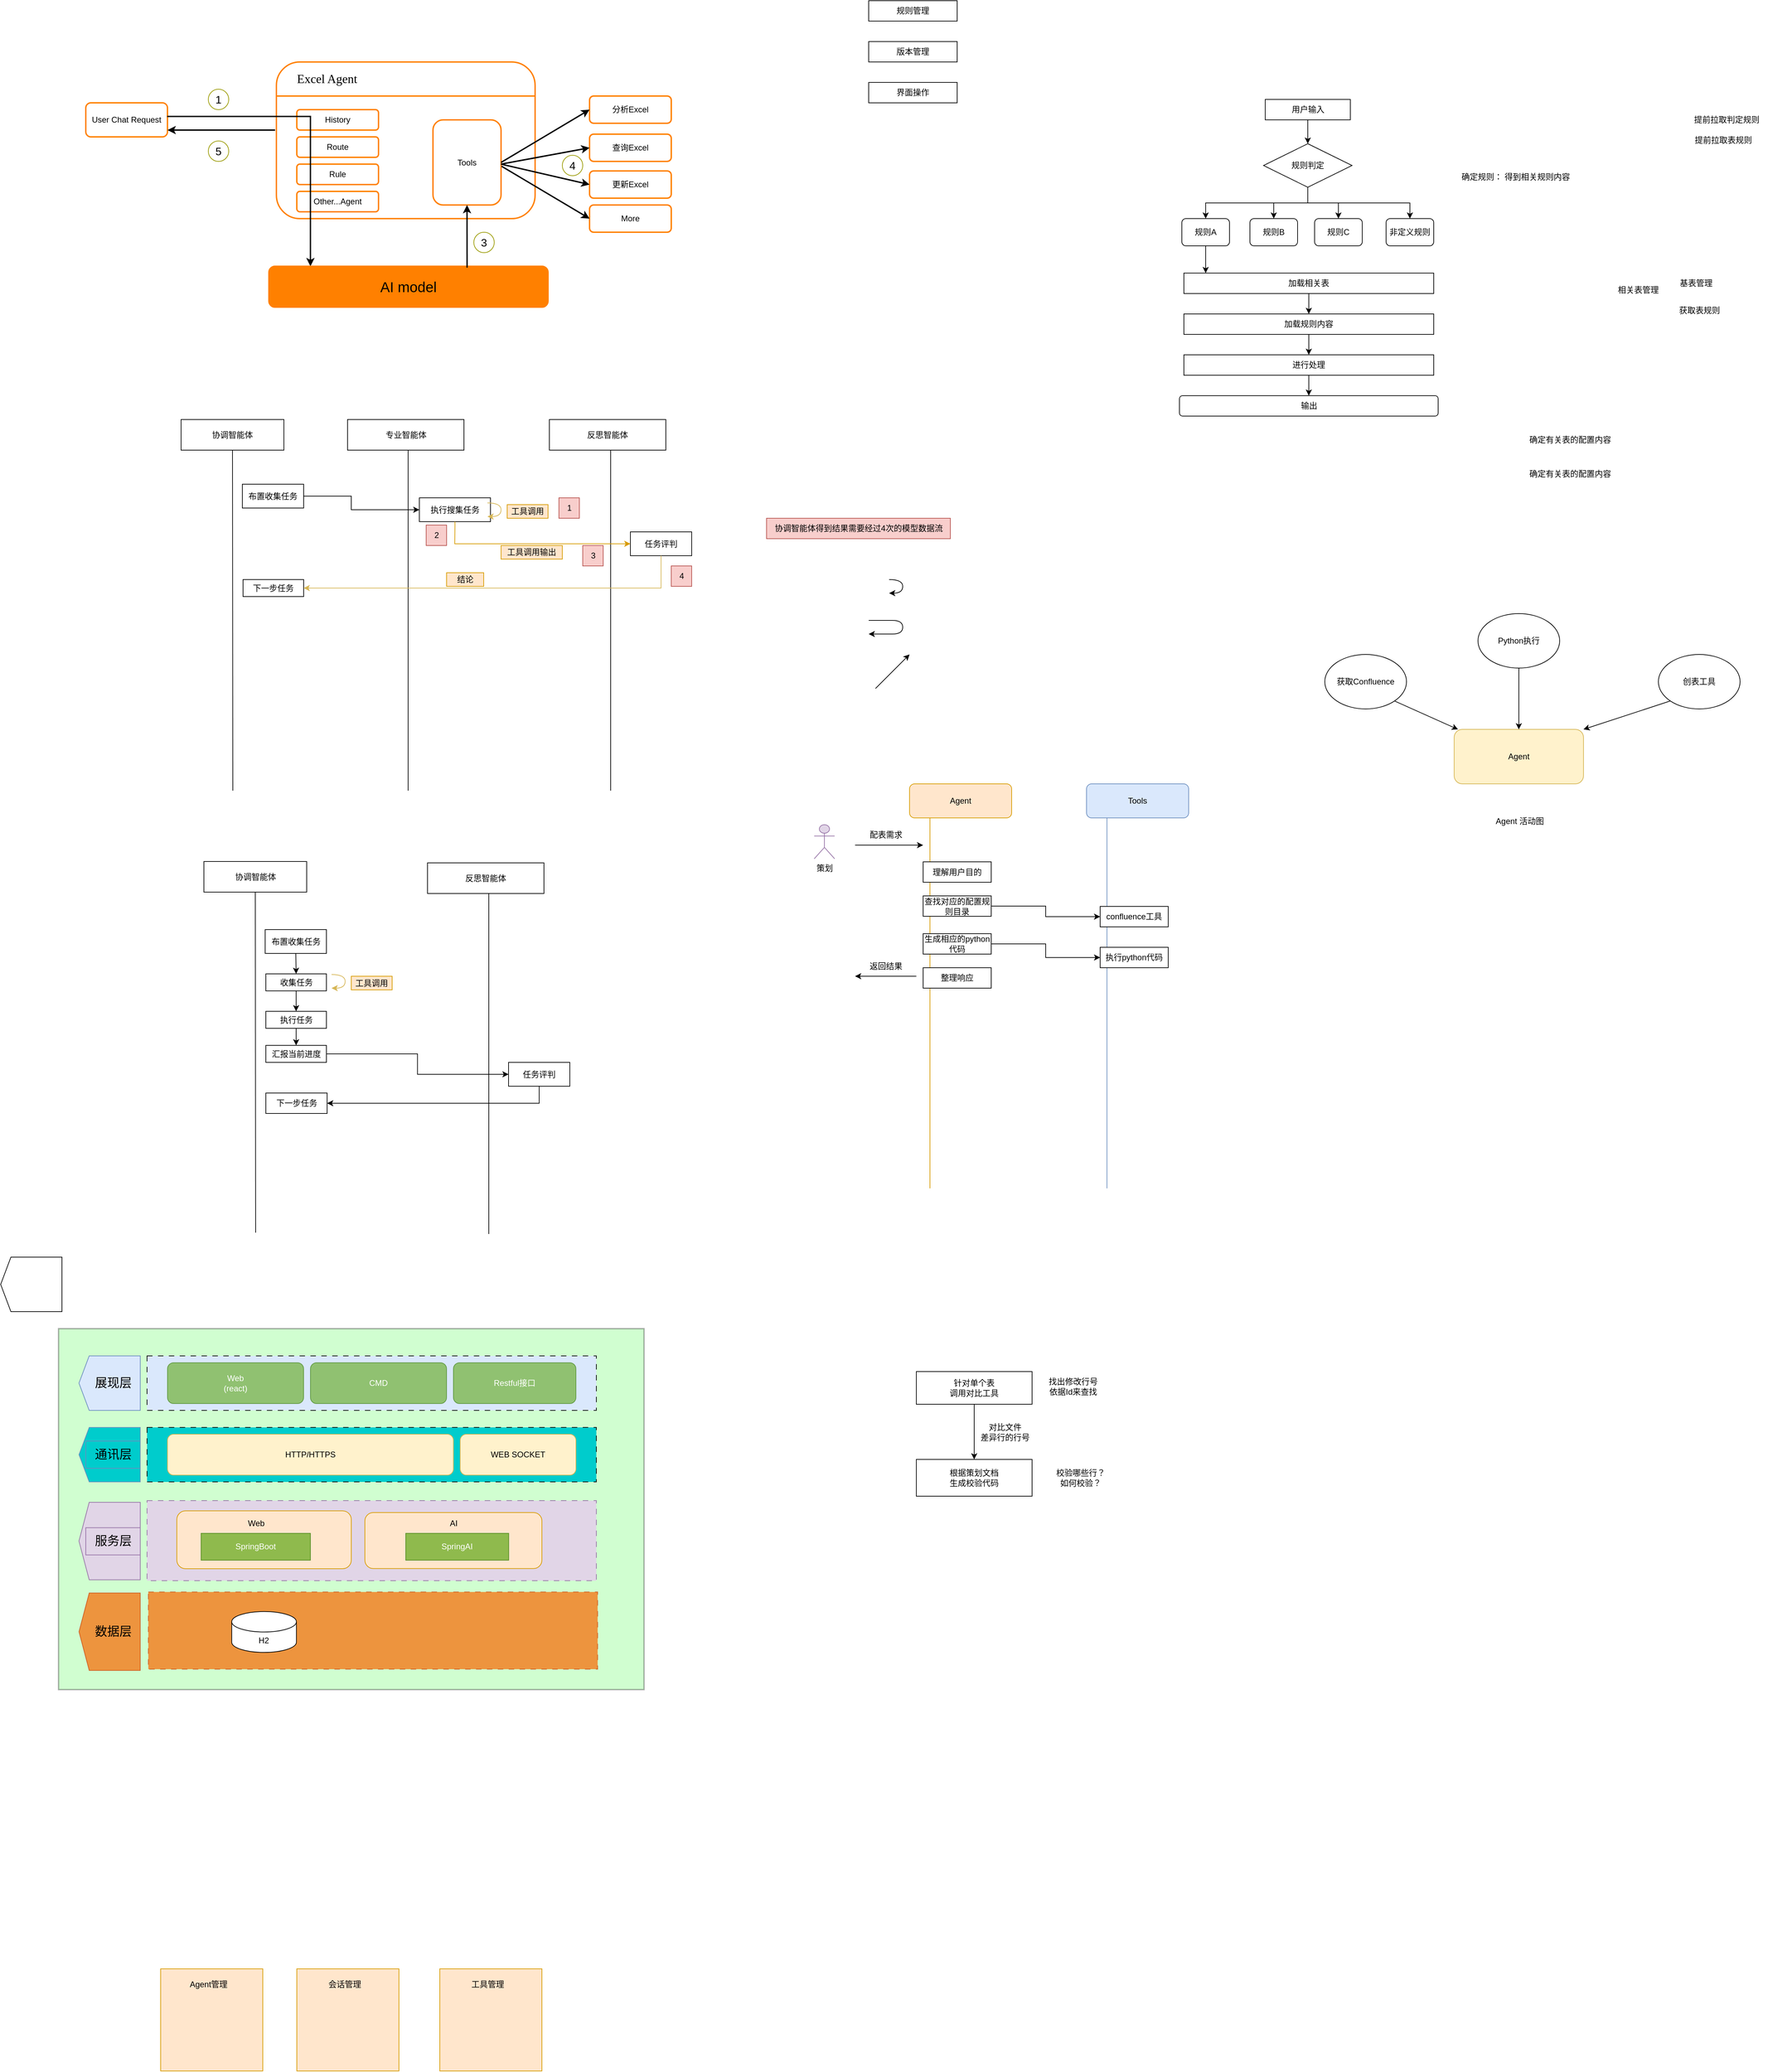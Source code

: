 <mxfile version="28.0.6">
  <diagram name="第 1 页" id="lMS9jua2yjPciFoXlcF-">
    <mxGraphModel dx="1426" dy="751" grid="0" gridSize="10" guides="1" tooltips="1" connect="1" arrows="1" fold="1" page="1" pageScale="1" pageWidth="4681" pageHeight="3300" math="0" shadow="0">
      <root>
        <mxCell id="0" />
        <mxCell id="1" parent="0" />
        <mxCell id="2_Mty83IuTYaTWN7wXRP-2" value="User Chat Request" style="rounded=1;whiteSpace=wrap;html=1;strokeColor=#FF8000;strokeWidth=2;" parent="1" vertex="1">
          <mxGeometry x="190" y="240" width="120" height="50" as="geometry" />
        </mxCell>
        <mxCell id="2_Mty83IuTYaTWN7wXRP-6" value="" style="group;fillColor=none;fillStyle=dashed;" parent="1" vertex="1" connectable="0">
          <mxGeometry x="470" y="180" width="380" height="230" as="geometry" />
        </mxCell>
        <mxCell id="2_Mty83IuTYaTWN7wXRP-4" value="" style="rounded=1;whiteSpace=wrap;html=1;strokeColor=#FF8000;strokeWidth=2;" parent="2_Mty83IuTYaTWN7wXRP-6" vertex="1">
          <mxGeometry width="380" height="230" as="geometry" />
        </mxCell>
        <mxCell id="2_Mty83IuTYaTWN7wXRP-5" value="" style="endArrow=none;html=1;rounded=0;strokeColor=#FF8000;strokeWidth=2;" parent="2_Mty83IuTYaTWN7wXRP-6" edge="1">
          <mxGeometry width="50" height="50" relative="1" as="geometry">
            <mxPoint y="50.003" as="sourcePoint" />
            <mxPoint x="380" y="50.003" as="targetPoint" />
          </mxGeometry>
        </mxCell>
        <mxCell id="2_Mty83IuTYaTWN7wXRP-7" value="&lt;font style=&quot;font-size: 18px;&quot;&gt;Excel Agent&lt;/font&gt;" style="text;html=1;align=center;verticalAlign=middle;resizable=0;points=[];autosize=1;strokeColor=none;fillColor=none;fontSize=15;fontFamily=Verdana;" parent="2_Mty83IuTYaTWN7wXRP-6" vertex="1">
          <mxGeometry x="9" y="5" width="130" height="40" as="geometry" />
        </mxCell>
        <mxCell id="2_Mty83IuTYaTWN7wXRP-14" value="Route" style="rounded=1;whiteSpace=wrap;html=1;strokeColor=#FF8000;strokeWidth=2;" parent="2_Mty83IuTYaTWN7wXRP-6" vertex="1">
          <mxGeometry x="30" y="110" width="120" height="30" as="geometry" />
        </mxCell>
        <mxCell id="2_Mty83IuTYaTWN7wXRP-15" value="Rule" style="rounded=1;whiteSpace=wrap;html=1;strokeColor=#FF8000;strokeWidth=2;" parent="2_Mty83IuTYaTWN7wXRP-6" vertex="1">
          <mxGeometry x="30" y="150" width="120" height="30" as="geometry" />
        </mxCell>
        <mxCell id="2_Mty83IuTYaTWN7wXRP-16" value="Other...Agent" style="rounded=1;whiteSpace=wrap;html=1;strokeColor=#FF8000;strokeWidth=2;" parent="2_Mty83IuTYaTWN7wXRP-6" vertex="1">
          <mxGeometry x="30" y="190" width="120" height="30" as="geometry" />
        </mxCell>
        <mxCell id="2_Mty83IuTYaTWN7wXRP-17" value="History" style="rounded=1;whiteSpace=wrap;html=1;strokeColor=#FF8000;strokeWidth=2;fillColor=none;" parent="2_Mty83IuTYaTWN7wXRP-6" vertex="1">
          <mxGeometry x="30" y="70" width="120" height="30" as="geometry" />
        </mxCell>
        <mxCell id="2_Mty83IuTYaTWN7wXRP-19" value="Tools" style="rounded=1;whiteSpace=wrap;html=1;strokeColor=#FF8000;strokeWidth=2;" parent="2_Mty83IuTYaTWN7wXRP-6" vertex="1">
          <mxGeometry x="230" y="85" width="100" height="125" as="geometry" />
        </mxCell>
        <mxCell id="2_Mty83IuTYaTWN7wXRP-18" value="" style="endArrow=classic;html=1;rounded=0;edgeStyle=orthogonalEdgeStyle;strokeWidth=2;exitX=0.996;exitY=0.399;exitDx=0;exitDy=0;exitPerimeter=0;" parent="1" source="2_Mty83IuTYaTWN7wXRP-2" edge="1">
          <mxGeometry width="50" height="50" relative="1" as="geometry">
            <mxPoint x="330" y="260" as="sourcePoint" />
            <mxPoint x="520" y="480" as="targetPoint" />
            <Array as="points">
              <mxPoint x="520" y="260" />
            </Array>
          </mxGeometry>
        </mxCell>
        <mxCell id="2_Mty83IuTYaTWN7wXRP-12" value="&lt;font style=&quot;font-size: 21px;&quot;&gt;AI model&lt;/font&gt;" style="rounded=1;whiteSpace=wrap;html=1;strokeColor=#FF8000;strokeWidth=2;fillColor=#FF8000;" parent="1" vertex="1">
          <mxGeometry x="459" y="480" width="410" height="60" as="geometry" />
        </mxCell>
        <mxCell id="2_Mty83IuTYaTWN7wXRP-20" value="查询Excel" style="rounded=1;whiteSpace=wrap;html=1;strokeColor=#FF8000;strokeWidth=2;" parent="1" vertex="1">
          <mxGeometry x="930" y="286" width="120" height="40" as="geometry" />
        </mxCell>
        <mxCell id="2_Mty83IuTYaTWN7wXRP-21" value="分析Excel" style="rounded=1;whiteSpace=wrap;html=1;strokeColor=#FF8000;strokeWidth=2;" parent="1" vertex="1">
          <mxGeometry x="930" y="230" width="120" height="40" as="geometry" />
        </mxCell>
        <mxCell id="2_Mty83IuTYaTWN7wXRP-22" value="更新Excel" style="rounded=1;whiteSpace=wrap;html=1;strokeColor=#FF8000;strokeWidth=2;" parent="1" vertex="1">
          <mxGeometry x="930" y="340" width="120" height="40" as="geometry" />
        </mxCell>
        <mxCell id="2_Mty83IuTYaTWN7wXRP-23" value="" style="endArrow=classic;html=1;rounded=0;exitX=0.71;exitY=0.033;exitDx=0;exitDy=0;exitPerimeter=0;entryX=0.5;entryY=1;entryDx=0;entryDy=0;strokeWidth=2;" parent="1" source="2_Mty83IuTYaTWN7wXRP-12" target="2_Mty83IuTYaTWN7wXRP-19" edge="1">
          <mxGeometry width="50" height="50" relative="1" as="geometry">
            <mxPoint x="700" y="410" as="sourcePoint" />
            <mxPoint x="750" y="360" as="targetPoint" />
          </mxGeometry>
        </mxCell>
        <mxCell id="2_Mty83IuTYaTWN7wXRP-24" value="" style="endArrow=classic;html=1;rounded=0;exitX=1;exitY=0.5;exitDx=0;exitDy=0;entryX=0;entryY=0.5;entryDx=0;entryDy=0;strokeWidth=2;" parent="1" source="2_Mty83IuTYaTWN7wXRP-19" target="2_Mty83IuTYaTWN7wXRP-21" edge="1">
          <mxGeometry width="50" height="50" relative="1" as="geometry">
            <mxPoint x="810" y="320" as="sourcePoint" />
            <mxPoint x="860" y="270" as="targetPoint" />
          </mxGeometry>
        </mxCell>
        <mxCell id="2_Mty83IuTYaTWN7wXRP-25" value="" style="endArrow=classic;html=1;rounded=0;entryX=0;entryY=0.5;entryDx=0;entryDy=0;strokeWidth=2;" parent="1" target="2_Mty83IuTYaTWN7wXRP-20" edge="1">
          <mxGeometry width="50" height="50" relative="1" as="geometry">
            <mxPoint x="800" y="330" as="sourcePoint" />
            <mxPoint x="940" y="250" as="targetPoint" />
          </mxGeometry>
        </mxCell>
        <mxCell id="2_Mty83IuTYaTWN7wXRP-26" value="" style="endArrow=classic;html=1;rounded=0;entryX=0;entryY=0.5;entryDx=0;entryDy=0;strokeWidth=2;" parent="1" target="2_Mty83IuTYaTWN7wXRP-22" edge="1">
          <mxGeometry width="50" height="50" relative="1" as="geometry">
            <mxPoint x="800" y="330" as="sourcePoint" />
            <mxPoint x="940" y="320" as="targetPoint" />
          </mxGeometry>
        </mxCell>
        <mxCell id="2_Mty83IuTYaTWN7wXRP-27" value="" style="endArrow=classic;html=1;rounded=0;exitX=-0.005;exitY=0.435;exitDx=0;exitDy=0;exitPerimeter=0;strokeWidth=2;" parent="1" source="2_Mty83IuTYaTWN7wXRP-4" edge="1">
          <mxGeometry width="50" height="50" relative="1" as="geometry">
            <mxPoint x="450" y="280" as="sourcePoint" />
            <mxPoint x="310" y="280" as="targetPoint" />
          </mxGeometry>
        </mxCell>
        <mxCell id="2_Mty83IuTYaTWN7wXRP-29" value="&lt;font style=&quot;font-size: 16px;&quot;&gt;1&lt;/font&gt;" style="ellipse;whiteSpace=wrap;html=1;fillColor=none;strokeColor=#999900;" parent="1" vertex="1">
          <mxGeometry x="370" y="220" width="30" height="30" as="geometry" />
        </mxCell>
        <mxCell id="2_Mty83IuTYaTWN7wXRP-30" value="&lt;font style=&quot;font-size: 16px;&quot;&gt;5&lt;/font&gt;" style="ellipse;whiteSpace=wrap;html=1;fillColor=none;strokeColor=#999900;" parent="1" vertex="1">
          <mxGeometry x="370" y="296" width="30" height="30" as="geometry" />
        </mxCell>
        <mxCell id="2_Mty83IuTYaTWN7wXRP-31" value="&lt;font style=&quot;font-size: 16px;&quot;&gt;3&lt;/font&gt;" style="ellipse;whiteSpace=wrap;html=1;fillColor=none;strokeColor=#999900;" parent="1" vertex="1">
          <mxGeometry x="760" y="430" width="30" height="30" as="geometry" />
        </mxCell>
        <mxCell id="2_Mty83IuTYaTWN7wXRP-32" value="&lt;font style=&quot;font-size: 16px;&quot;&gt;4&lt;/font&gt;" style="ellipse;whiteSpace=wrap;html=1;fillColor=none;strokeColor=#999900;" parent="1" vertex="1">
          <mxGeometry x="890" y="317" width="30" height="30" as="geometry" />
        </mxCell>
        <mxCell id="2_Mty83IuTYaTWN7wXRP-33" value="More" style="rounded=1;whiteSpace=wrap;html=1;strokeColor=#FF8000;strokeWidth=2;" parent="1" vertex="1">
          <mxGeometry x="930" y="390" width="120" height="40" as="geometry" />
        </mxCell>
        <mxCell id="2_Mty83IuTYaTWN7wXRP-34" value="" style="endArrow=classic;html=1;rounded=0;entryX=0;entryY=0.5;entryDx=0;entryDy=0;strokeWidth=2;exitX=1.008;exitY=0.545;exitDx=0;exitDy=0;exitPerimeter=0;" parent="1" source="2_Mty83IuTYaTWN7wXRP-19" target="2_Mty83IuTYaTWN7wXRP-33" edge="1">
          <mxGeometry width="50" height="50" relative="1" as="geometry">
            <mxPoint x="810" y="340" as="sourcePoint" />
            <mxPoint x="940" y="370" as="targetPoint" />
          </mxGeometry>
        </mxCell>
        <mxCell id="u-bmeiGmhYx5XkkNCnXn-22" style="edgeStyle=orthogonalEdgeStyle;rounded=0;orthogonalLoop=1;jettySize=auto;html=1;exitX=0.5;exitY=1;exitDx=0;exitDy=0;entryX=0.5;entryY=0;entryDx=0;entryDy=0;" parent="1" source="u-bmeiGmhYx5XkkNCnXn-1" target="u-bmeiGmhYx5XkkNCnXn-2" edge="1">
          <mxGeometry relative="1" as="geometry" />
        </mxCell>
        <mxCell id="u-bmeiGmhYx5XkkNCnXn-1" value="用户输入" style="rounded=0;whiteSpace=wrap;html=1;" parent="1" vertex="1">
          <mxGeometry x="1922.5" y="235" width="125" height="30" as="geometry" />
        </mxCell>
        <mxCell id="u-bmeiGmhYx5XkkNCnXn-10" style="edgeStyle=orthogonalEdgeStyle;rounded=0;orthogonalLoop=1;jettySize=auto;html=1;exitX=0.5;exitY=1;exitDx=0;exitDy=0;entryX=0.5;entryY=0;entryDx=0;entryDy=0;" parent="1" source="u-bmeiGmhYx5XkkNCnXn-2" target="u-bmeiGmhYx5XkkNCnXn-6" edge="1">
          <mxGeometry relative="1" as="geometry" />
        </mxCell>
        <mxCell id="u-bmeiGmhYx5XkkNCnXn-11" style="edgeStyle=orthogonalEdgeStyle;rounded=0;orthogonalLoop=1;jettySize=auto;html=1;exitX=0.5;exitY=1;exitDx=0;exitDy=0;entryX=0.5;entryY=0;entryDx=0;entryDy=0;" parent="1" source="u-bmeiGmhYx5XkkNCnXn-2" target="u-bmeiGmhYx5XkkNCnXn-7" edge="1">
          <mxGeometry relative="1" as="geometry" />
        </mxCell>
        <mxCell id="u-bmeiGmhYx5XkkNCnXn-12" style="edgeStyle=orthogonalEdgeStyle;rounded=0;orthogonalLoop=1;jettySize=auto;html=1;exitX=0.5;exitY=1;exitDx=0;exitDy=0;entryX=0.5;entryY=0;entryDx=0;entryDy=0;" parent="1" source="u-bmeiGmhYx5XkkNCnXn-2" target="u-bmeiGmhYx5XkkNCnXn-8" edge="1">
          <mxGeometry relative="1" as="geometry" />
        </mxCell>
        <mxCell id="u-bmeiGmhYx5XkkNCnXn-13" style="edgeStyle=orthogonalEdgeStyle;rounded=0;orthogonalLoop=1;jettySize=auto;html=1;exitX=0.5;exitY=1;exitDx=0;exitDy=0;entryX=0.5;entryY=0;entryDx=0;entryDy=0;" parent="1" source="u-bmeiGmhYx5XkkNCnXn-2" target="u-bmeiGmhYx5XkkNCnXn-9" edge="1">
          <mxGeometry relative="1" as="geometry" />
        </mxCell>
        <mxCell id="u-bmeiGmhYx5XkkNCnXn-2" value="规则判定" style="rhombus;whiteSpace=wrap;html=1;" parent="1" vertex="1">
          <mxGeometry x="1920" y="300" width="130" height="64" as="geometry" />
        </mxCell>
        <mxCell id="u-bmeiGmhYx5XkkNCnXn-3" value="规则管理" style="rounded=0;whiteSpace=wrap;html=1;" parent="1" vertex="1">
          <mxGeometry x="1340" y="90" width="130" height="30" as="geometry" />
        </mxCell>
        <mxCell id="u-bmeiGmhYx5XkkNCnXn-4" value="版本管理" style="rounded=0;whiteSpace=wrap;html=1;" parent="1" vertex="1">
          <mxGeometry x="1340" y="150" width="130" height="30" as="geometry" />
        </mxCell>
        <mxCell id="u-bmeiGmhYx5XkkNCnXn-5" value="界面操作" style="rounded=0;whiteSpace=wrap;html=1;" parent="1" vertex="1">
          <mxGeometry x="1340" y="210" width="130" height="30" as="geometry" />
        </mxCell>
        <mxCell id="u-bmeiGmhYx5XkkNCnXn-6" value="规则A" style="rounded=1;whiteSpace=wrap;html=1;" parent="1" vertex="1">
          <mxGeometry x="1800" y="410" width="70" height="40" as="geometry" />
        </mxCell>
        <mxCell id="u-bmeiGmhYx5XkkNCnXn-7" value="规则B" style="rounded=1;whiteSpace=wrap;html=1;" parent="1" vertex="1">
          <mxGeometry x="1900" y="410" width="70" height="40" as="geometry" />
        </mxCell>
        <mxCell id="u-bmeiGmhYx5XkkNCnXn-8" value="规则C" style="rounded=1;whiteSpace=wrap;html=1;" parent="1" vertex="1">
          <mxGeometry x="1995" y="410" width="70" height="40" as="geometry" />
        </mxCell>
        <mxCell id="u-bmeiGmhYx5XkkNCnXn-9" value="非定义规则" style="rounded=1;whiteSpace=wrap;html=1;" parent="1" vertex="1">
          <mxGeometry x="2100" y="410" width="70" height="40" as="geometry" />
        </mxCell>
        <mxCell id="u-bmeiGmhYx5XkkNCnXn-14" value="输出" style="rounded=1;whiteSpace=wrap;html=1;" parent="1" vertex="1">
          <mxGeometry x="1796.5" y="670" width="380" height="30" as="geometry" />
        </mxCell>
        <mxCell id="u-bmeiGmhYx5XkkNCnXn-19" style="edgeStyle=orthogonalEdgeStyle;rounded=0;orthogonalLoop=1;jettySize=auto;html=1;exitX=0.5;exitY=1;exitDx=0;exitDy=0;" parent="1" source="u-bmeiGmhYx5XkkNCnXn-15" target="u-bmeiGmhYx5XkkNCnXn-16" edge="1">
          <mxGeometry relative="1" as="geometry" />
        </mxCell>
        <mxCell id="u-bmeiGmhYx5XkkNCnXn-15" value="加载相关表" style="rounded=0;whiteSpace=wrap;html=1;" parent="1" vertex="1">
          <mxGeometry x="1803" y="490" width="367" height="30" as="geometry" />
        </mxCell>
        <mxCell id="u-bmeiGmhYx5XkkNCnXn-20" style="edgeStyle=orthogonalEdgeStyle;rounded=0;orthogonalLoop=1;jettySize=auto;html=1;exitX=0.5;exitY=1;exitDx=0;exitDy=0;entryX=0.5;entryY=0;entryDx=0;entryDy=0;" parent="1" source="u-bmeiGmhYx5XkkNCnXn-16" target="u-bmeiGmhYx5XkkNCnXn-17" edge="1">
          <mxGeometry relative="1" as="geometry" />
        </mxCell>
        <mxCell id="u-bmeiGmhYx5XkkNCnXn-16" value="加载规则内容" style="rounded=0;whiteSpace=wrap;html=1;" parent="1" vertex="1">
          <mxGeometry x="1803" y="550" width="367" height="30" as="geometry" />
        </mxCell>
        <mxCell id="u-bmeiGmhYx5XkkNCnXn-21" style="edgeStyle=orthogonalEdgeStyle;rounded=0;orthogonalLoop=1;jettySize=auto;html=1;exitX=0.5;exitY=1;exitDx=0;exitDy=0;" parent="1" source="u-bmeiGmhYx5XkkNCnXn-17" target="u-bmeiGmhYx5XkkNCnXn-14" edge="1">
          <mxGeometry relative="1" as="geometry" />
        </mxCell>
        <mxCell id="u-bmeiGmhYx5XkkNCnXn-17" value="进行处理" style="rounded=0;whiteSpace=wrap;html=1;" parent="1" vertex="1">
          <mxGeometry x="1803" y="610" width="367" height="30" as="geometry" />
        </mxCell>
        <mxCell id="u-bmeiGmhYx5XkkNCnXn-18" style="edgeStyle=orthogonalEdgeStyle;rounded=0;orthogonalLoop=1;jettySize=auto;html=1;exitX=0.5;exitY=1;exitDx=0;exitDy=0;" parent="1" source="u-bmeiGmhYx5XkkNCnXn-6" edge="1">
          <mxGeometry relative="1" as="geometry">
            <mxPoint x="1835" y="490" as="targetPoint" />
          </mxGeometry>
        </mxCell>
        <mxCell id="u-bmeiGmhYx5XkkNCnXn-24" value="提前拉取判定规则" style="text;html=1;align=center;verticalAlign=middle;resizable=0;points=[];autosize=1;strokeColor=none;fillColor=none;" parent="1" vertex="1">
          <mxGeometry x="2540" y="250" width="120" height="30" as="geometry" />
        </mxCell>
        <mxCell id="u-bmeiGmhYx5XkkNCnXn-25" value="提前拉取表规则" style="text;html=1;align=center;verticalAlign=middle;resizable=0;points=[];autosize=1;strokeColor=none;fillColor=none;" parent="1" vertex="1">
          <mxGeometry x="2540" y="280" width="110" height="30" as="geometry" />
        </mxCell>
        <mxCell id="u-bmeiGmhYx5XkkNCnXn-26" value="相关表管理" style="text;html=1;align=center;verticalAlign=middle;resizable=0;points=[];autosize=1;strokeColor=none;fillColor=none;" parent="1" vertex="1">
          <mxGeometry x="2430" y="500" width="80" height="30" as="geometry" />
        </mxCell>
        <mxCell id="u-bmeiGmhYx5XkkNCnXn-27" value="基表管理" style="text;html=1;align=center;verticalAlign=middle;resizable=0;points=[];autosize=1;strokeColor=none;fillColor=none;" parent="1" vertex="1">
          <mxGeometry x="2520" y="490" width="70" height="30" as="geometry" />
        </mxCell>
        <mxCell id="u-bmeiGmhYx5XkkNCnXn-28" value="获取表规则" style="text;html=1;align=center;verticalAlign=middle;resizable=0;points=[];autosize=1;strokeColor=none;fillColor=none;" parent="1" vertex="1">
          <mxGeometry x="2520" y="530" width="80" height="30" as="geometry" />
        </mxCell>
        <mxCell id="u-bmeiGmhYx5XkkNCnXn-29" value="确定规则： 得到相关规则内容" style="text;html=1;align=center;verticalAlign=middle;resizable=0;points=[];autosize=1;strokeColor=none;fillColor=none;" parent="1" vertex="1">
          <mxGeometry x="2200" y="334" width="180" height="30" as="geometry" />
        </mxCell>
        <mxCell id="u-bmeiGmhYx5XkkNCnXn-30" value="确定有关表的配置内容" style="text;html=1;align=center;verticalAlign=middle;resizable=0;points=[];autosize=1;strokeColor=none;fillColor=none;" parent="1" vertex="1">
          <mxGeometry x="2300" y="720" width="140" height="30" as="geometry" />
        </mxCell>
        <mxCell id="u-bmeiGmhYx5XkkNCnXn-31" value="确定有关表的配置内容" style="text;html=1;align=center;verticalAlign=middle;resizable=0;points=[];autosize=1;strokeColor=none;fillColor=none;" parent="1" vertex="1">
          <mxGeometry x="2300" y="770" width="140" height="30" as="geometry" />
        </mxCell>
        <mxCell id="_TTQdavlwrZ-r9L4tjRO-7" value="" style="group" parent="1" vertex="1" connectable="0">
          <mxGeometry x="871" y="705" width="209" height="545" as="geometry" />
        </mxCell>
        <mxCell id="_TTQdavlwrZ-r9L4tjRO-3" value="反思智能体" style="rounded=0;whiteSpace=wrap;html=1;" parent="_TTQdavlwrZ-r9L4tjRO-7" vertex="1">
          <mxGeometry width="171" height="45" as="geometry" />
        </mxCell>
        <mxCell id="_TTQdavlwrZ-r9L4tjRO-6" value="" style="endArrow=none;html=1;rounded=0;entryX=0.5;entryY=1;entryDx=0;entryDy=0;" parent="_TTQdavlwrZ-r9L4tjRO-7" edge="1">
          <mxGeometry width="50" height="50" relative="1" as="geometry">
            <mxPoint x="90" y="545" as="sourcePoint" />
            <mxPoint x="90" y="45" as="targetPoint" />
          </mxGeometry>
        </mxCell>
        <mxCell id="_TTQdavlwrZ-r9L4tjRO-22" value="任务评判" style="rounded=0;whiteSpace=wrap;html=1;" parent="_TTQdavlwrZ-r9L4tjRO-7" vertex="1">
          <mxGeometry x="119" y="165" width="90" height="35" as="geometry" />
        </mxCell>
        <mxCell id="_TTQdavlwrZ-r9L4tjRO-55" value="1" style="text;html=1;align=center;verticalAlign=middle;resizable=0;points=[];autosize=1;strokeColor=#b85450;fillColor=#f8cecc;" parent="_TTQdavlwrZ-r9L4tjRO-7" vertex="1">
          <mxGeometry x="14" y="115" width="30" height="30" as="geometry" />
        </mxCell>
        <mxCell id="_TTQdavlwrZ-r9L4tjRO-57" value="4" style="text;html=1;align=center;verticalAlign=middle;resizable=0;points=[];autosize=1;strokeColor=#b85450;fillColor=#f8cecc;" parent="_TTQdavlwrZ-r9L4tjRO-7" vertex="1">
          <mxGeometry x="179" y="215" width="30" height="30" as="geometry" />
        </mxCell>
        <mxCell id="_TTQdavlwrZ-r9L4tjRO-66" value="3" style="text;html=1;align=center;verticalAlign=middle;resizable=0;points=[];autosize=1;strokeColor=#b85450;fillColor=#f8cecc;" parent="_TTQdavlwrZ-r9L4tjRO-7" vertex="1">
          <mxGeometry x="49" y="185" width="30" height="30" as="geometry" />
        </mxCell>
        <mxCell id="_TTQdavlwrZ-r9L4tjRO-8" value="" style="group" parent="1" vertex="1" connectable="0">
          <mxGeometry x="574.5" y="705" width="235.5" height="545" as="geometry" />
        </mxCell>
        <mxCell id="_TTQdavlwrZ-r9L4tjRO-2" value="专业智能体" style="rounded=0;whiteSpace=wrap;html=1;" parent="_TTQdavlwrZ-r9L4tjRO-8" vertex="1">
          <mxGeometry width="171" height="45" as="geometry" />
        </mxCell>
        <mxCell id="_TTQdavlwrZ-r9L4tjRO-5" value="" style="endArrow=none;html=1;rounded=0;entryX=0.5;entryY=1;entryDx=0;entryDy=0;" parent="_TTQdavlwrZ-r9L4tjRO-8" edge="1">
          <mxGeometry width="50" height="50" relative="1" as="geometry">
            <mxPoint x="89" y="545" as="sourcePoint" />
            <mxPoint x="89" y="45" as="targetPoint" />
          </mxGeometry>
        </mxCell>
        <mxCell id="_TTQdavlwrZ-r9L4tjRO-11" value="执行搜集任务" style="rounded=0;whiteSpace=wrap;html=1;" parent="_TTQdavlwrZ-r9L4tjRO-8" vertex="1">
          <mxGeometry x="105.5" y="115" width="104.5" height="35" as="geometry" />
        </mxCell>
        <mxCell id="_TTQdavlwrZ-r9L4tjRO-15" value="" style="curved=1;endArrow=classic;html=1;rounded=0;fillColor=#fff2cc;strokeColor=#d6b656;" parent="_TTQdavlwrZ-r9L4tjRO-8" edge="1">
          <mxGeometry width="50" height="50" relative="1" as="geometry">
            <mxPoint x="205.5" y="122.5" as="sourcePoint" />
            <mxPoint x="205.5" y="142.5" as="targetPoint" />
            <Array as="points">
              <mxPoint x="225.5" y="122.5" />
              <mxPoint x="225.5" y="142.5" />
            </Array>
          </mxGeometry>
        </mxCell>
        <mxCell id="_TTQdavlwrZ-r9L4tjRO-34" value="&lt;span style=&quot;text-wrap-mode: nowrap;&quot;&gt;结论&lt;/span&gt;" style="rounded=0;whiteSpace=wrap;html=1;fillColor=#ffe6cc;strokeColor=#d79b00;" parent="_TTQdavlwrZ-r9L4tjRO-8" vertex="1">
          <mxGeometry x="145.5" y="225" width="54.5" height="20" as="geometry" />
        </mxCell>
        <mxCell id="_TTQdavlwrZ-r9L4tjRO-56" value="2" style="text;html=1;align=center;verticalAlign=middle;resizable=0;points=[];autosize=1;strokeColor=#b85450;fillColor=#f8cecc;" parent="_TTQdavlwrZ-r9L4tjRO-8" vertex="1">
          <mxGeometry x="115.5" y="155" width="30" height="30" as="geometry" />
        </mxCell>
        <mxCell id="_TTQdavlwrZ-r9L4tjRO-9" value="" style="group" parent="1" vertex="1" connectable="0">
          <mxGeometry x="330" y="705" width="211" height="545" as="geometry" />
        </mxCell>
        <mxCell id="_TTQdavlwrZ-r9L4tjRO-1" value="协调智能体" style="rounded=0;whiteSpace=wrap;html=1;" parent="_TTQdavlwrZ-r9L4tjRO-9" vertex="1">
          <mxGeometry width="151" height="45" as="geometry" />
        </mxCell>
        <mxCell id="_TTQdavlwrZ-r9L4tjRO-4" value="" style="endArrow=none;html=1;rounded=0;entryX=0.5;entryY=1;entryDx=0;entryDy=0;" parent="_TTQdavlwrZ-r9L4tjRO-9" target="_TTQdavlwrZ-r9L4tjRO-1" edge="1">
          <mxGeometry width="50" height="50" relative="1" as="geometry">
            <mxPoint x="76" y="545" as="sourcePoint" />
            <mxPoint x="151" y="485" as="targetPoint" />
          </mxGeometry>
        </mxCell>
        <mxCell id="_TTQdavlwrZ-r9L4tjRO-10" value="布置收集任务" style="rounded=0;whiteSpace=wrap;html=1;" parent="_TTQdavlwrZ-r9L4tjRO-9" vertex="1">
          <mxGeometry x="90" y="95" width="90" height="35" as="geometry" />
        </mxCell>
        <mxCell id="_TTQdavlwrZ-r9L4tjRO-31" value="下一步任务" style="rounded=0;whiteSpace=wrap;html=1;" parent="_TTQdavlwrZ-r9L4tjRO-9" vertex="1">
          <mxGeometry x="91" y="235" width="89" height="25" as="geometry" />
        </mxCell>
        <mxCell id="_TTQdavlwrZ-r9L4tjRO-12" value="" style="curved=1;endArrow=classic;html=1;rounded=0;" parent="1" edge="1">
          <mxGeometry width="50" height="50" relative="1" as="geometry">
            <mxPoint x="1370" y="940" as="sourcePoint" />
            <mxPoint x="1370" y="960" as="targetPoint" />
            <Array as="points">
              <mxPoint x="1390" y="940" />
              <mxPoint x="1390" y="960" />
            </Array>
          </mxGeometry>
        </mxCell>
        <mxCell id="_TTQdavlwrZ-r9L4tjRO-13" value="" style="curved=1;endArrow=classic;html=1;rounded=0;" parent="1" edge="1">
          <mxGeometry width="50" height="50" relative="1" as="geometry">
            <mxPoint x="1340" y="1000" as="sourcePoint" />
            <mxPoint x="1340" y="1020" as="targetPoint" />
            <Array as="points">
              <mxPoint x="1360" y="1000" />
              <mxPoint x="1390" y="1000" />
              <mxPoint x="1390" y="1020" />
              <mxPoint x="1360" y="1020" />
            </Array>
          </mxGeometry>
        </mxCell>
        <mxCell id="_TTQdavlwrZ-r9L4tjRO-17" value="" style="endArrow=classic;html=1;rounded=0;" parent="1" edge="1">
          <mxGeometry width="50" height="50" relative="1" as="geometry">
            <mxPoint x="1350" y="1100" as="sourcePoint" />
            <mxPoint x="1400" y="1050" as="targetPoint" />
          </mxGeometry>
        </mxCell>
        <mxCell id="_TTQdavlwrZ-r9L4tjRO-27" value="" style="endArrow=classic;html=1;rounded=0;exitX=1;exitY=0.5;exitDx=0;exitDy=0;edgeStyle=orthogonalEdgeStyle;entryX=0;entryY=0.5;entryDx=0;entryDy=0;" parent="1" source="_TTQdavlwrZ-r9L4tjRO-10" target="_TTQdavlwrZ-r9L4tjRO-11" edge="1">
          <mxGeometry width="50" height="50" relative="1" as="geometry">
            <mxPoint x="550" y="960" as="sourcePoint" />
            <mxPoint x="600" y="910" as="targetPoint" />
            <Array as="points">
              <mxPoint x="580" y="818" />
              <mxPoint x="580" y="838" />
            </Array>
          </mxGeometry>
        </mxCell>
        <mxCell id="_TTQdavlwrZ-r9L4tjRO-28" value="&lt;span style=&quot;text-wrap-mode: nowrap;&quot;&gt;工具调用&lt;/span&gt;" style="rounded=0;whiteSpace=wrap;html=1;fillColor=#ffe6cc;strokeColor=#d79b00;" parent="1" vertex="1">
          <mxGeometry x="809" y="830" width="60" height="20" as="geometry" />
        </mxCell>
        <mxCell id="_TTQdavlwrZ-r9L4tjRO-29" value="" style="endArrow=classic;html=1;rounded=0;edgeStyle=orthogonalEdgeStyle;exitX=0.5;exitY=1;exitDx=0;exitDy=0;fillColor=#ffe6cc;strokeColor=#d79b00;" parent="1" source="_TTQdavlwrZ-r9L4tjRO-11" target="_TTQdavlwrZ-r9L4tjRO-22" edge="1">
          <mxGeometry width="50" height="50" relative="1" as="geometry">
            <mxPoint x="700" y="860" as="sourcePoint" />
            <mxPoint x="927.97" y="892.5" as="targetPoint" />
            <Array as="points">
              <mxPoint x="732" y="860" />
              <mxPoint x="732" y="890" />
            </Array>
          </mxGeometry>
        </mxCell>
        <mxCell id="_TTQdavlwrZ-r9L4tjRO-30" value="&lt;span style=&quot;text-wrap-mode: nowrap;&quot;&gt;工具调用输出&lt;/span&gt;" style="rounded=0;whiteSpace=wrap;html=1;fillColor=#ffe6cc;strokeColor=#d79b00;" parent="1" vertex="1">
          <mxGeometry x="800" y="890" width="90" height="20" as="geometry" />
        </mxCell>
        <mxCell id="_TTQdavlwrZ-r9L4tjRO-32" style="edgeStyle=orthogonalEdgeStyle;rounded=0;orthogonalLoop=1;jettySize=auto;html=1;exitX=0.5;exitY=1;exitDx=0;exitDy=0;entryX=1;entryY=0.5;entryDx=0;entryDy=0;fillColor=#fff2cc;strokeColor=#d6b656;" parent="1" source="_TTQdavlwrZ-r9L4tjRO-22" target="_TTQdavlwrZ-r9L4tjRO-31" edge="1">
          <mxGeometry relative="1" as="geometry" />
        </mxCell>
        <mxCell id="_TTQdavlwrZ-r9L4tjRO-35" value="" style="group" parent="1" vertex="1" connectable="0">
          <mxGeometry x="692" y="1356" width="190" height="545" as="geometry" />
        </mxCell>
        <mxCell id="_TTQdavlwrZ-r9L4tjRO-36" value="反思智能体" style="rounded=0;whiteSpace=wrap;html=1;" parent="_TTQdavlwrZ-r9L4tjRO-35" vertex="1">
          <mxGeometry width="171" height="45" as="geometry" />
        </mxCell>
        <mxCell id="_TTQdavlwrZ-r9L4tjRO-37" value="" style="endArrow=none;html=1;rounded=0;entryX=0.5;entryY=1;entryDx=0;entryDy=0;" parent="_TTQdavlwrZ-r9L4tjRO-35" edge="1">
          <mxGeometry width="50" height="50" relative="1" as="geometry">
            <mxPoint x="90" y="545" as="sourcePoint" />
            <mxPoint x="90" y="45" as="targetPoint" />
          </mxGeometry>
        </mxCell>
        <mxCell id="_TTQdavlwrZ-r9L4tjRO-38" value="任务评判" style="rounded=0;whiteSpace=wrap;html=1;" parent="_TTQdavlwrZ-r9L4tjRO-35" vertex="1">
          <mxGeometry x="119" y="293" width="90" height="35" as="geometry" />
        </mxCell>
        <mxCell id="_TTQdavlwrZ-r9L4tjRO-45" value="" style="group" parent="1" vertex="1" connectable="0">
          <mxGeometry x="363.5" y="1354" width="211" height="545" as="geometry" />
        </mxCell>
        <mxCell id="_TTQdavlwrZ-r9L4tjRO-46" value="协调智能体" style="rounded=0;whiteSpace=wrap;html=1;" parent="_TTQdavlwrZ-r9L4tjRO-45" vertex="1">
          <mxGeometry width="151" height="45" as="geometry" />
        </mxCell>
        <mxCell id="_TTQdavlwrZ-r9L4tjRO-47" value="" style="endArrow=none;html=1;rounded=0;entryX=0.5;entryY=1;entryDx=0;entryDy=0;" parent="_TTQdavlwrZ-r9L4tjRO-45" target="_TTQdavlwrZ-r9L4tjRO-46" edge="1">
          <mxGeometry width="50" height="50" relative="1" as="geometry">
            <mxPoint x="76" y="545" as="sourcePoint" />
            <mxPoint x="151" y="485" as="targetPoint" />
          </mxGeometry>
        </mxCell>
        <mxCell id="_TTQdavlwrZ-r9L4tjRO-78" style="edgeStyle=orthogonalEdgeStyle;rounded=0;orthogonalLoop=1;jettySize=auto;html=1;exitX=0.5;exitY=1;exitDx=0;exitDy=0;entryX=0.5;entryY=0;entryDx=0;entryDy=0;" parent="_TTQdavlwrZ-r9L4tjRO-45" source="_TTQdavlwrZ-r9L4tjRO-48" target="_TTQdavlwrZ-r9L4tjRO-49" edge="1">
          <mxGeometry relative="1" as="geometry" />
        </mxCell>
        <mxCell id="_TTQdavlwrZ-r9L4tjRO-48" value="布置收集任务" style="rounded=0;whiteSpace=wrap;html=1;" parent="_TTQdavlwrZ-r9L4tjRO-45" vertex="1">
          <mxGeometry x="90" y="100" width="90" height="35" as="geometry" />
        </mxCell>
        <mxCell id="_TTQdavlwrZ-r9L4tjRO-79" style="edgeStyle=orthogonalEdgeStyle;rounded=0;orthogonalLoop=1;jettySize=auto;html=1;exitX=0.5;exitY=1;exitDx=0;exitDy=0;" parent="_TTQdavlwrZ-r9L4tjRO-45" source="_TTQdavlwrZ-r9L4tjRO-49" target="_TTQdavlwrZ-r9L4tjRO-67" edge="1">
          <mxGeometry relative="1" as="geometry" />
        </mxCell>
        <mxCell id="_TTQdavlwrZ-r9L4tjRO-49" value="收集任务" style="rounded=0;whiteSpace=wrap;html=1;" parent="_TTQdavlwrZ-r9L4tjRO-45" vertex="1">
          <mxGeometry x="91" y="165" width="89" height="25" as="geometry" />
        </mxCell>
        <mxCell id="_TTQdavlwrZ-r9L4tjRO-80" style="edgeStyle=orthogonalEdgeStyle;rounded=0;orthogonalLoop=1;jettySize=auto;html=1;exitX=0.5;exitY=1;exitDx=0;exitDy=0;entryX=0.5;entryY=0;entryDx=0;entryDy=0;" parent="_TTQdavlwrZ-r9L4tjRO-45" source="_TTQdavlwrZ-r9L4tjRO-67" target="_TTQdavlwrZ-r9L4tjRO-77" edge="1">
          <mxGeometry relative="1" as="geometry">
            <mxPoint x="135.333" y="250" as="targetPoint" />
          </mxGeometry>
        </mxCell>
        <mxCell id="_TTQdavlwrZ-r9L4tjRO-67" value="执行任务" style="rounded=0;whiteSpace=wrap;html=1;" parent="_TTQdavlwrZ-r9L4tjRO-45" vertex="1">
          <mxGeometry x="91" y="220" width="89" height="25" as="geometry" />
        </mxCell>
        <mxCell id="_TTQdavlwrZ-r9L4tjRO-77" value="汇报当前进度" style="rounded=0;whiteSpace=wrap;html=1;" parent="_TTQdavlwrZ-r9L4tjRO-45" vertex="1">
          <mxGeometry x="91" y="270" width="89" height="25" as="geometry" />
        </mxCell>
        <mxCell id="_TTQdavlwrZ-r9L4tjRO-82" value="下一步任务" style="rounded=0;whiteSpace=wrap;html=1;" parent="_TTQdavlwrZ-r9L4tjRO-45" vertex="1">
          <mxGeometry x="91" y="340" width="90" height="30" as="geometry" />
        </mxCell>
        <mxCell id="_TTQdavlwrZ-r9L4tjRO-58" value="协调智能体得到结果需要经过4次的模型数据流" style="text;html=1;align=center;verticalAlign=middle;resizable=0;points=[];autosize=1;strokeColor=#b85450;fillColor=#f8cecc;" parent="1" vertex="1">
          <mxGeometry x="1190" y="850" width="270" height="30" as="geometry" />
        </mxCell>
        <mxCell id="_TTQdavlwrZ-r9L4tjRO-69" value="" style="curved=1;endArrow=classic;html=1;rounded=0;fillColor=#fff2cc;strokeColor=#d6b656;" parent="1" edge="1">
          <mxGeometry width="50" height="50" relative="1" as="geometry">
            <mxPoint x="551" y="1520" as="sourcePoint" />
            <mxPoint x="551" y="1540" as="targetPoint" />
            <Array as="points">
              <mxPoint x="571" y="1520" />
              <mxPoint x="571" y="1540" />
            </Array>
          </mxGeometry>
        </mxCell>
        <mxCell id="_TTQdavlwrZ-r9L4tjRO-70" value="&lt;span style=&quot;text-wrap-mode: nowrap;&quot;&gt;工具调用&lt;/span&gt;" style="rounded=0;whiteSpace=wrap;html=1;fillColor=#ffe6cc;strokeColor=#d79b00;" parent="1" vertex="1">
          <mxGeometry x="580" y="1522.5" width="60" height="20" as="geometry" />
        </mxCell>
        <mxCell id="_TTQdavlwrZ-r9L4tjRO-81" style="edgeStyle=orthogonalEdgeStyle;rounded=0;orthogonalLoop=1;jettySize=auto;html=1;exitX=1;exitY=0.5;exitDx=0;exitDy=0;entryX=0;entryY=0.5;entryDx=0;entryDy=0;" parent="1" source="_TTQdavlwrZ-r9L4tjRO-77" target="_TTQdavlwrZ-r9L4tjRO-38" edge="1">
          <mxGeometry relative="1" as="geometry" />
        </mxCell>
        <mxCell id="_TTQdavlwrZ-r9L4tjRO-83" style="edgeStyle=orthogonalEdgeStyle;rounded=0;orthogonalLoop=1;jettySize=auto;html=1;exitX=0.5;exitY=1;exitDx=0;exitDy=0;entryX=1;entryY=0.5;entryDx=0;entryDy=0;" parent="1" source="_TTQdavlwrZ-r9L4tjRO-38" target="_TTQdavlwrZ-r9L4tjRO-82" edge="1">
          <mxGeometry relative="1" as="geometry" />
        </mxCell>
        <mxCell id="Nz6BkkhqgRyXza3POle4-1" value="Agent" style="rounded=1;whiteSpace=wrap;html=1;fillColor=#fff2cc;strokeColor=#d6b656;" parent="1" vertex="1">
          <mxGeometry x="2200" y="1160" width="190" height="80" as="geometry" />
        </mxCell>
        <mxCell id="Nz6BkkhqgRyXza3POle4-10" style="edgeStyle=orthogonalEdgeStyle;rounded=0;orthogonalLoop=1;jettySize=auto;html=1;exitX=0.5;exitY=1;exitDx=0;exitDy=0;entryX=0.5;entryY=0;entryDx=0;entryDy=0;" parent="1" source="Nz6BkkhqgRyXza3POle4-2" target="Nz6BkkhqgRyXza3POle4-1" edge="1">
          <mxGeometry relative="1" as="geometry" />
        </mxCell>
        <mxCell id="Nz6BkkhqgRyXza3POle4-2" value="Python执行" style="ellipse;whiteSpace=wrap;html=1;" parent="1" vertex="1">
          <mxGeometry x="2235" y="990" width="120" height="80" as="geometry" />
        </mxCell>
        <mxCell id="Nz6BkkhqgRyXza3POle4-8" style="rounded=0;orthogonalLoop=1;jettySize=auto;html=1;exitX=1;exitY=1;exitDx=0;exitDy=0;" parent="1" source="Nz6BkkhqgRyXza3POle4-3" target="Nz6BkkhqgRyXza3POle4-1" edge="1">
          <mxGeometry relative="1" as="geometry" />
        </mxCell>
        <mxCell id="Nz6BkkhqgRyXza3POle4-3" value="获取Confluence" style="ellipse;whiteSpace=wrap;html=1;" parent="1" vertex="1">
          <mxGeometry x="2010" y="1050" width="120" height="80" as="geometry" />
        </mxCell>
        <mxCell id="Nz6BkkhqgRyXza3POle4-11" style="rounded=0;orthogonalLoop=1;jettySize=auto;html=1;exitX=0;exitY=1;exitDx=0;exitDy=0;entryX=1;entryY=0;entryDx=0;entryDy=0;" parent="1" source="Nz6BkkhqgRyXza3POle4-4" target="Nz6BkkhqgRyXza3POle4-1" edge="1">
          <mxGeometry relative="1" as="geometry" />
        </mxCell>
        <mxCell id="Nz6BkkhqgRyXza3POle4-4" value="创表工具" style="ellipse;whiteSpace=wrap;html=1;" parent="1" vertex="1">
          <mxGeometry x="2500" y="1050" width="120" height="80" as="geometry" />
        </mxCell>
        <mxCell id="Nz6BkkhqgRyXza3POle4-5" value="Agent 活动图" style="text;html=1;align=center;verticalAlign=middle;resizable=0;points=[];autosize=1;strokeColor=none;fillColor=none;" parent="1" vertex="1">
          <mxGeometry x="2251" y="1280" width="90" height="30" as="geometry" />
        </mxCell>
        <mxCell id="Nz6BkkhqgRyXza3POle4-13" value="策划" style="shape=umlActor;verticalLabelPosition=bottom;verticalAlign=top;html=1;outlineConnect=0;fillColor=#e1d5e7;strokeColor=#9673a6;" parent="1" vertex="1">
          <mxGeometry x="1260" y="1300" width="30" height="50" as="geometry" />
        </mxCell>
        <mxCell id="Nz6BkkhqgRyXza3POle4-14" value="" style="endArrow=classic;html=1;rounded=0;" parent="1" edge="1">
          <mxGeometry width="50" height="50" relative="1" as="geometry">
            <mxPoint x="1320" y="1330" as="sourcePoint" />
            <mxPoint x="1420" y="1330" as="targetPoint" />
          </mxGeometry>
        </mxCell>
        <mxCell id="Nz6BkkhqgRyXza3POle4-18" value="" style="group" parent="1" vertex="1" connectable="0">
          <mxGeometry x="1400" y="1240" width="190" height="594" as="geometry" />
        </mxCell>
        <mxCell id="Nz6BkkhqgRyXza3POle4-15" value="Agent" style="rounded=1;whiteSpace=wrap;html=1;fillColor=#ffe6cc;strokeColor=#d79b00;" parent="Nz6BkkhqgRyXza3POle4-18" vertex="1">
          <mxGeometry width="150" height="50" as="geometry" />
        </mxCell>
        <mxCell id="Nz6BkkhqgRyXza3POle4-16" value="" style="endArrow=none;html=1;rounded=0;fillColor=#ffe6cc;strokeColor=#d79b00;" parent="Nz6BkkhqgRyXza3POle4-18" edge="1">
          <mxGeometry width="50" height="50" relative="1" as="geometry">
            <mxPoint x="30" y="594" as="sourcePoint" />
            <mxPoint x="30" y="50" as="targetPoint" />
          </mxGeometry>
        </mxCell>
        <mxCell id="Nz6BkkhqgRyXza3POle4-17" value="理解用户目的" style="rounded=0;whiteSpace=wrap;html=1;" parent="Nz6BkkhqgRyXza3POle4-18" vertex="1">
          <mxGeometry x="20" y="114.5" width="100" height="30" as="geometry" />
        </mxCell>
        <mxCell id="Nz6BkkhqgRyXza3POle4-19" value="查找对应的配置规则目录" style="rounded=0;whiteSpace=wrap;html=1;" parent="Nz6BkkhqgRyXza3POle4-18" vertex="1">
          <mxGeometry x="20" y="164.5" width="100" height="30" as="geometry" />
        </mxCell>
        <mxCell id="Nz6BkkhqgRyXza3POle4-25" value="生成相应的python代码" style="rounded=0;whiteSpace=wrap;html=1;" parent="Nz6BkkhqgRyXza3POle4-18" vertex="1">
          <mxGeometry x="20" y="220" width="100" height="30" as="geometry" />
        </mxCell>
        <mxCell id="Nz6BkkhqgRyXza3POle4-39" value="整理响应" style="rounded=0;whiteSpace=wrap;html=1;" parent="Nz6BkkhqgRyXza3POle4-18" vertex="1">
          <mxGeometry x="20" y="270" width="100" height="30" as="geometry" />
        </mxCell>
        <mxCell id="Nz6BkkhqgRyXza3POle4-26" value="Tools" style="rounded=1;whiteSpace=wrap;html=1;fillColor=#dae8fc;strokeColor=#6c8ebf;" parent="1" vertex="1">
          <mxGeometry x="1660" y="1240" width="150" height="50" as="geometry" />
        </mxCell>
        <mxCell id="Nz6BkkhqgRyXza3POle4-27" value="" style="endArrow=none;html=1;rounded=0;fillColor=#dae8fc;strokeColor=#6c8ebf;" parent="1" edge="1">
          <mxGeometry width="50" height="50" relative="1" as="geometry">
            <mxPoint x="1690" y="1834" as="sourcePoint" />
            <mxPoint x="1690" y="1290" as="targetPoint" />
          </mxGeometry>
        </mxCell>
        <mxCell id="Nz6BkkhqgRyXza3POle4-29" value="confluence工具" style="rounded=0;whiteSpace=wrap;html=1;" parent="1" vertex="1">
          <mxGeometry x="1680" y="1420" width="100" height="30" as="geometry" />
        </mxCell>
        <mxCell id="Nz6BkkhqgRyXza3POle4-28" value="" style="endArrow=classic;html=1;rounded=0;exitX=1;exitY=0.5;exitDx=0;exitDy=0;entryX=0;entryY=0.5;entryDx=0;entryDy=0;edgeStyle=orthogonalEdgeStyle;" parent="1" source="Nz6BkkhqgRyXza3POle4-19" target="Nz6BkkhqgRyXza3POle4-29" edge="1">
          <mxGeometry width="50" height="50" relative="1" as="geometry">
            <mxPoint x="1560" y="1430" as="sourcePoint" />
            <mxPoint x="1610" y="1380" as="targetPoint" />
          </mxGeometry>
        </mxCell>
        <mxCell id="Nz6BkkhqgRyXza3POle4-31" value="执行python代码" style="rounded=0;whiteSpace=wrap;html=1;" parent="1" vertex="1">
          <mxGeometry x="1680" y="1480" width="100" height="30" as="geometry" />
        </mxCell>
        <mxCell id="Nz6BkkhqgRyXza3POle4-32" value="" style="endArrow=classic;html=1;rounded=0;exitX=1;exitY=0.5;exitDx=0;exitDy=0;entryX=0;entryY=0.5;entryDx=0;entryDy=0;edgeStyle=orthogonalEdgeStyle;" parent="1" source="Nz6BkkhqgRyXza3POle4-25" target="Nz6BkkhqgRyXza3POle4-31" edge="1">
          <mxGeometry width="50" height="50" relative="1" as="geometry">
            <mxPoint x="1510" y="1475" as="sourcePoint" />
            <mxPoint x="1675" y="1480" as="targetPoint" />
          </mxGeometry>
        </mxCell>
        <mxCell id="Nz6BkkhqgRyXza3POle4-40" value="" style="endArrow=classic;html=1;rounded=0;" parent="1" edge="1">
          <mxGeometry width="50" height="50" relative="1" as="geometry">
            <mxPoint x="1410" y="1522.5" as="sourcePoint" />
            <mxPoint x="1320" y="1522.5" as="targetPoint" />
          </mxGeometry>
        </mxCell>
        <mxCell id="Nz6BkkhqgRyXza3POle4-41" value="配表需求" style="text;html=1;align=center;verticalAlign=middle;resizable=0;points=[];autosize=1;strokeColor=none;fillColor=none;" parent="1" vertex="1">
          <mxGeometry x="1330" y="1300" width="70" height="30" as="geometry" />
        </mxCell>
        <mxCell id="Nz6BkkhqgRyXza3POle4-42" value="返回结果" style="text;html=1;align=center;verticalAlign=middle;resizable=0;points=[];autosize=1;strokeColor=none;fillColor=none;" parent="1" vertex="1">
          <mxGeometry x="1330" y="1492.5" width="70" height="30" as="geometry" />
        </mxCell>
        <mxCell id="TyW3HTMAZj0W3Az7c0Jq-1" value="" style="rounded=0;whiteSpace=wrap;html=1;fillColor=#63FB63;strokeColor=#000000;strokeWidth=2;opacity=30;" parent="1" vertex="1">
          <mxGeometry x="150" y="2040" width="860" height="530" as="geometry" />
        </mxCell>
        <mxCell id="TyW3HTMAZj0W3Az7c0Jq-2" value="" style="rounded=0;whiteSpace=wrap;html=1;fillColor=#dae8fc;strokeColor=#000000;dashed=1;dashPattern=8 8;strokeWidth=1;" parent="1" vertex="1">
          <mxGeometry x="280" y="2080" width="660" height="80" as="geometry" />
        </mxCell>
        <mxCell id="TyW3HTMAZj0W3Az7c0Jq-3" value="" style="verticalLabelPosition=bottom;verticalAlign=top;html=1;shape=offPageConnector;rounded=0;size=0.167;rotation=90;fillColor=#dae8fc;strokeColor=#6c8ebf;" parent="1" vertex="1">
          <mxGeometry x="185" y="2075" width="80" height="90" as="geometry" />
        </mxCell>
        <mxCell id="TyW3HTMAZj0W3Az7c0Jq-4" value="" style="verticalLabelPosition=bottom;verticalAlign=top;html=1;shape=offPageConnector;rounded=0;size=0.167;rotation=90;" parent="1" vertex="1">
          <mxGeometry x="70" y="1930" width="80" height="90" as="geometry" />
        </mxCell>
        <mxCell id="TyW3HTMAZj0W3Az7c0Jq-5" value="展现层" style="text;html=1;align=center;verticalAlign=middle;resizable=0;points=[];autosize=1;strokeColor=none;fillColor=none;fontSize=18;" parent="1" vertex="1">
          <mxGeometry x="190" y="2100" width="80" height="40" as="geometry" />
        </mxCell>
        <mxCell id="TyW3HTMAZj0W3Az7c0Jq-6" value="Web&lt;div&gt;(react)&lt;/div&gt;" style="rounded=1;whiteSpace=wrap;html=1;fillColor=#60a917;strokeColor=#2D7600;fontColor=#ffffff;opacity=60;" parent="1" vertex="1">
          <mxGeometry x="310" y="2090" width="200" height="60" as="geometry" />
        </mxCell>
        <mxCell id="TyW3HTMAZj0W3Az7c0Jq-7" value="CMD" style="rounded=1;whiteSpace=wrap;html=1;fillColor=#60a917;strokeColor=#2D7600;fontColor=#ffffff;opacity=60;" parent="1" vertex="1">
          <mxGeometry x="520" y="2090" width="200" height="60" as="geometry" />
        </mxCell>
        <mxCell id="TyW3HTMAZj0W3Az7c0Jq-8" value="Restful接口" style="rounded=1;whiteSpace=wrap;html=1;fillColor=#60a917;strokeColor=#2D7600;fontColor=#ffffff;opacity=60;" parent="1" vertex="1">
          <mxGeometry x="730" y="2090" width="180" height="60" as="geometry" />
        </mxCell>
        <mxCell id="TyW3HTMAZj0W3Az7c0Jq-9" value="" style="rounded=0;whiteSpace=wrap;html=1;fillColor=#00CCCC;strokeColor=#000000;dashed=1;dashPattern=8 8;strokeWidth=1;" parent="1" vertex="1">
          <mxGeometry x="280" y="2185" width="660" height="80" as="geometry" />
        </mxCell>
        <mxCell id="TyW3HTMAZj0W3Az7c0Jq-10" value="" style="verticalLabelPosition=bottom;verticalAlign=top;html=1;shape=offPageConnector;rounded=0;size=0.167;rotation=90;fillColor=#00CCCC;strokeColor=#6c8ebf;" parent="1" vertex="1">
          <mxGeometry x="185" y="2180" width="80" height="90" as="geometry" />
        </mxCell>
        <mxCell id="TyW3HTMAZj0W3Az7c0Jq-11" value="通讯层" style="text;html=1;align=center;verticalAlign=middle;resizable=0;points=[];autosize=1;strokeColor=#6c8ebf;fillColor=#00CCCC;fontSize=18;" parent="1" vertex="1">
          <mxGeometry x="190" y="2205" width="80" height="40" as="geometry" />
        </mxCell>
        <mxCell id="TyW3HTMAZj0W3Az7c0Jq-12" value="HTTP/HTTPS" style="rounded=1;whiteSpace=wrap;html=1;fillColor=#fff2cc;strokeColor=#d6b656;" parent="1" vertex="1">
          <mxGeometry x="310" y="2195" width="420" height="60" as="geometry" />
        </mxCell>
        <mxCell id="TyW3HTMAZj0W3Az7c0Jq-13" value="WEB SOCKET" style="rounded=1;whiteSpace=wrap;html=1;fillColor=#fff2cc;strokeColor=#d6b656;" parent="1" vertex="1">
          <mxGeometry x="740" y="2195" width="170" height="60" as="geometry" />
        </mxCell>
        <mxCell id="TyW3HTMAZj0W3Az7c0Jq-14" value="" style="verticalLabelPosition=bottom;verticalAlign=top;html=1;shape=offPageConnector;rounded=0;size=0.167;rotation=90;fillColor=#e1d5e7;strokeColor=#9673a6;" parent="1" vertex="1">
          <mxGeometry x="168.13" y="2306.88" width="113.75" height="90" as="geometry" />
        </mxCell>
        <mxCell id="TyW3HTMAZj0W3Az7c0Jq-15" value="服务层" style="text;html=1;align=center;verticalAlign=middle;resizable=0;points=[];autosize=1;strokeColor=#9673a6;fillColor=#e1d5e7;fontSize=18;" parent="1" vertex="1">
          <mxGeometry x="190" y="2332.25" width="80" height="40" as="geometry" />
        </mxCell>
        <mxCell id="TyW3HTMAZj0W3Az7c0Jq-16" value="" style="rounded=0;whiteSpace=wrap;html=1;fillColor=#e1d5e7;strokeColor=#9673a6;dashed=1;dashPattern=8 8;strokeWidth=1;" parent="1" vertex="1">
          <mxGeometry x="280" y="2292.5" width="660" height="117.5" as="geometry" />
        </mxCell>
        <mxCell id="TyW3HTMAZj0W3Az7c0Jq-29" value="" style="whiteSpace=wrap;html=1;aspect=fixed;fillColor=#ffe6cc;strokeColor=#d79b00;" parent="1" vertex="1">
          <mxGeometry x="300" y="2980" width="150" height="150" as="geometry" />
        </mxCell>
        <mxCell id="TyW3HTMAZj0W3Az7c0Jq-30" value="Agent管理" style="text;html=1;align=center;verticalAlign=middle;resizable=0;points=[];autosize=1;strokeColor=none;fillColor=none;" parent="1" vertex="1">
          <mxGeometry x="330" y="2987.5" width="80" height="30" as="geometry" />
        </mxCell>
        <mxCell id="TyW3HTMAZj0W3Az7c0Jq-31" value="" style="whiteSpace=wrap;html=1;aspect=fixed;fillColor=#ffe6cc;strokeColor=#d79b00;" parent="1" vertex="1">
          <mxGeometry x="500" y="2980" width="150" height="150" as="geometry" />
        </mxCell>
        <mxCell id="TyW3HTMAZj0W3Az7c0Jq-32" value="会话管理" style="text;html=1;align=center;verticalAlign=middle;resizable=0;points=[];autosize=1;strokeColor=none;fillColor=none;" parent="1" vertex="1">
          <mxGeometry x="535" y="2987.5" width="70" height="30" as="geometry" />
        </mxCell>
        <mxCell id="TyW3HTMAZj0W3Az7c0Jq-35" value="" style="rounded=1;whiteSpace=wrap;html=1;fillColor=#ffe6cc;strokeColor=#d79b00;glass=0;" parent="1" vertex="1">
          <mxGeometry x="323.75" y="2307.5" width="256.25" height="85" as="geometry" />
        </mxCell>
        <mxCell id="TyW3HTMAZj0W3Az7c0Jq-33" value="" style="whiteSpace=wrap;html=1;aspect=fixed;fillColor=#ffe6cc;strokeColor=#d79b00;" parent="1" vertex="1">
          <mxGeometry x="710" y="2980" width="150" height="150" as="geometry" />
        </mxCell>
        <mxCell id="TyW3HTMAZj0W3Az7c0Jq-34" value="工具管理" style="text;html=1;align=center;verticalAlign=middle;resizable=0;points=[];autosize=1;strokeColor=none;fillColor=none;" parent="1" vertex="1">
          <mxGeometry x="745" y="2987.5" width="70" height="30" as="geometry" />
        </mxCell>
        <mxCell id="TyW3HTMAZj0W3Az7c0Jq-36" value="Web" style="text;html=1;align=center;verticalAlign=middle;resizable=0;points=[];autosize=1;strokeColor=none;fillColor=none;" parent="1" vertex="1">
          <mxGeometry x="414.69" y="2310.5" width="50" height="30" as="geometry" />
        </mxCell>
        <mxCell id="TyW3HTMAZj0W3Az7c0Jq-37" value="SpringBoot" style="rounded=0;whiteSpace=wrap;html=1;fillColor=#60a917;fontColor=#ffffff;strokeColor=#2D7600;opacity=70;" parent="1" vertex="1">
          <mxGeometry x="359.38" y="2340.5" width="160.62" height="39.5" as="geometry" />
        </mxCell>
        <mxCell id="TyW3HTMAZj0W3Az7c0Jq-38" value="" style="rounded=1;whiteSpace=wrap;html=1;fillColor=#ffe6cc;strokeColor=#d79b00;" parent="1" vertex="1">
          <mxGeometry x="600" y="2310" width="260" height="82.25" as="geometry" />
        </mxCell>
        <mxCell id="TyW3HTMAZj0W3Az7c0Jq-39" value="AI" style="text;html=1;align=center;verticalAlign=middle;resizable=0;points=[];autosize=1;strokeColor=none;fillColor=none;" parent="1" vertex="1">
          <mxGeometry x="715" y="2310.5" width="30" height="30" as="geometry" />
        </mxCell>
        <mxCell id="TyW3HTMAZj0W3Az7c0Jq-40" value="SpringAI" style="rounded=0;whiteSpace=wrap;html=1;fillColor=#60a917;fontColor=#ffffff;strokeColor=#2D7600;opacity=70;" parent="1" vertex="1">
          <mxGeometry x="660" y="2340.5" width="151.25" height="39.5" as="geometry" />
        </mxCell>
        <mxCell id="TyW3HTMAZj0W3Az7c0Jq-42" value="" style="verticalLabelPosition=bottom;verticalAlign=top;html=1;shape=offPageConnector;rounded=0;size=0.167;rotation=90;fillColor=#fa6800;strokeColor=#C73500;fontColor=#000000;opacity=70;" parent="1" vertex="1">
          <mxGeometry x="168.135" y="2440.005" width="113.75" height="90" as="geometry" />
        </mxCell>
        <mxCell id="TyW3HTMAZj0W3Az7c0Jq-43" value="数据层" style="text;html=1;align=center;verticalAlign=middle;resizable=0;points=[];autosize=1;strokeColor=none;fillColor=none;fontSize=18;fontColor=#000000;" parent="1" vertex="1">
          <mxGeometry x="190.005" y="2465.375" width="80" height="40" as="geometry" />
        </mxCell>
        <mxCell id="TyW3HTMAZj0W3Az7c0Jq-44" value="" style="rounded=0;whiteSpace=wrap;html=1;fillColor=#fa6800;strokeColor=#C73500;dashed=1;dashPattern=8 8;strokeWidth=1;fontColor=#000000;opacity=70;" parent="1" vertex="1">
          <mxGeometry x="281.88" y="2426.63" width="660" height="113.37" as="geometry" />
        </mxCell>
        <mxCell id="TyW3HTMAZj0W3Az7c0Jq-45" value="H2" style="shape=cylinder3;whiteSpace=wrap;html=1;boundedLbl=1;backgroundOutline=1;size=15;" parent="1" vertex="1">
          <mxGeometry x="404.38" y="2455.37" width="95" height="60" as="geometry" />
        </mxCell>
        <mxCell id="qcvW78nX15nve4bES2uH-3" style="edgeStyle=orthogonalEdgeStyle;rounded=0;orthogonalLoop=1;jettySize=auto;html=1;exitX=0.5;exitY=1;exitDx=0;exitDy=0;" edge="1" parent="1" source="qcvW78nX15nve4bES2uH-1" target="qcvW78nX15nve4bES2uH-2">
          <mxGeometry relative="1" as="geometry" />
        </mxCell>
        <mxCell id="qcvW78nX15nve4bES2uH-1" value="&lt;div&gt;针对单个表&lt;/div&gt;调用对比工具" style="rounded=0;whiteSpace=wrap;html=1;" vertex="1" parent="1">
          <mxGeometry x="1410" y="2103" width="170" height="48" as="geometry" />
        </mxCell>
        <mxCell id="qcvW78nX15nve4bES2uH-2" value="根据策划文档&lt;div&gt;生成校验代码&lt;/div&gt;" style="rounded=0;whiteSpace=wrap;html=1;" vertex="1" parent="1">
          <mxGeometry x="1410" y="2232" width="170" height="54" as="geometry" />
        </mxCell>
        <mxCell id="qcvW78nX15nve4bES2uH-4" value="对比文件&lt;div&gt;差异行的行号&lt;/div&gt;" style="text;html=1;align=center;verticalAlign=middle;resizable=0;points=[];autosize=1;strokeColor=none;fillColor=none;" vertex="1" parent="1">
          <mxGeometry x="1495" y="2171" width="90" height="41" as="geometry" />
        </mxCell>
        <mxCell id="qcvW78nX15nve4bES2uH-5" value="校验哪些行？&lt;div&gt;如何校验？&lt;/div&gt;" style="text;html=1;align=center;verticalAlign=middle;resizable=0;points=[];autosize=1;strokeColor=none;fillColor=none;" vertex="1" parent="1">
          <mxGeometry x="1606" y="2238.5" width="90" height="41" as="geometry" />
        </mxCell>
        <mxCell id="qcvW78nX15nve4bES2uH-6" value="找出修改行号&lt;div&gt;依据Id来查找&lt;/div&gt;" style="text;html=1;align=center;verticalAlign=middle;resizable=0;points=[];autosize=1;strokeColor=none;fillColor=none;" vertex="1" parent="1">
          <mxGeometry x="1595" y="2104" width="90" height="41" as="geometry" />
        </mxCell>
      </root>
    </mxGraphModel>
  </diagram>
</mxfile>
